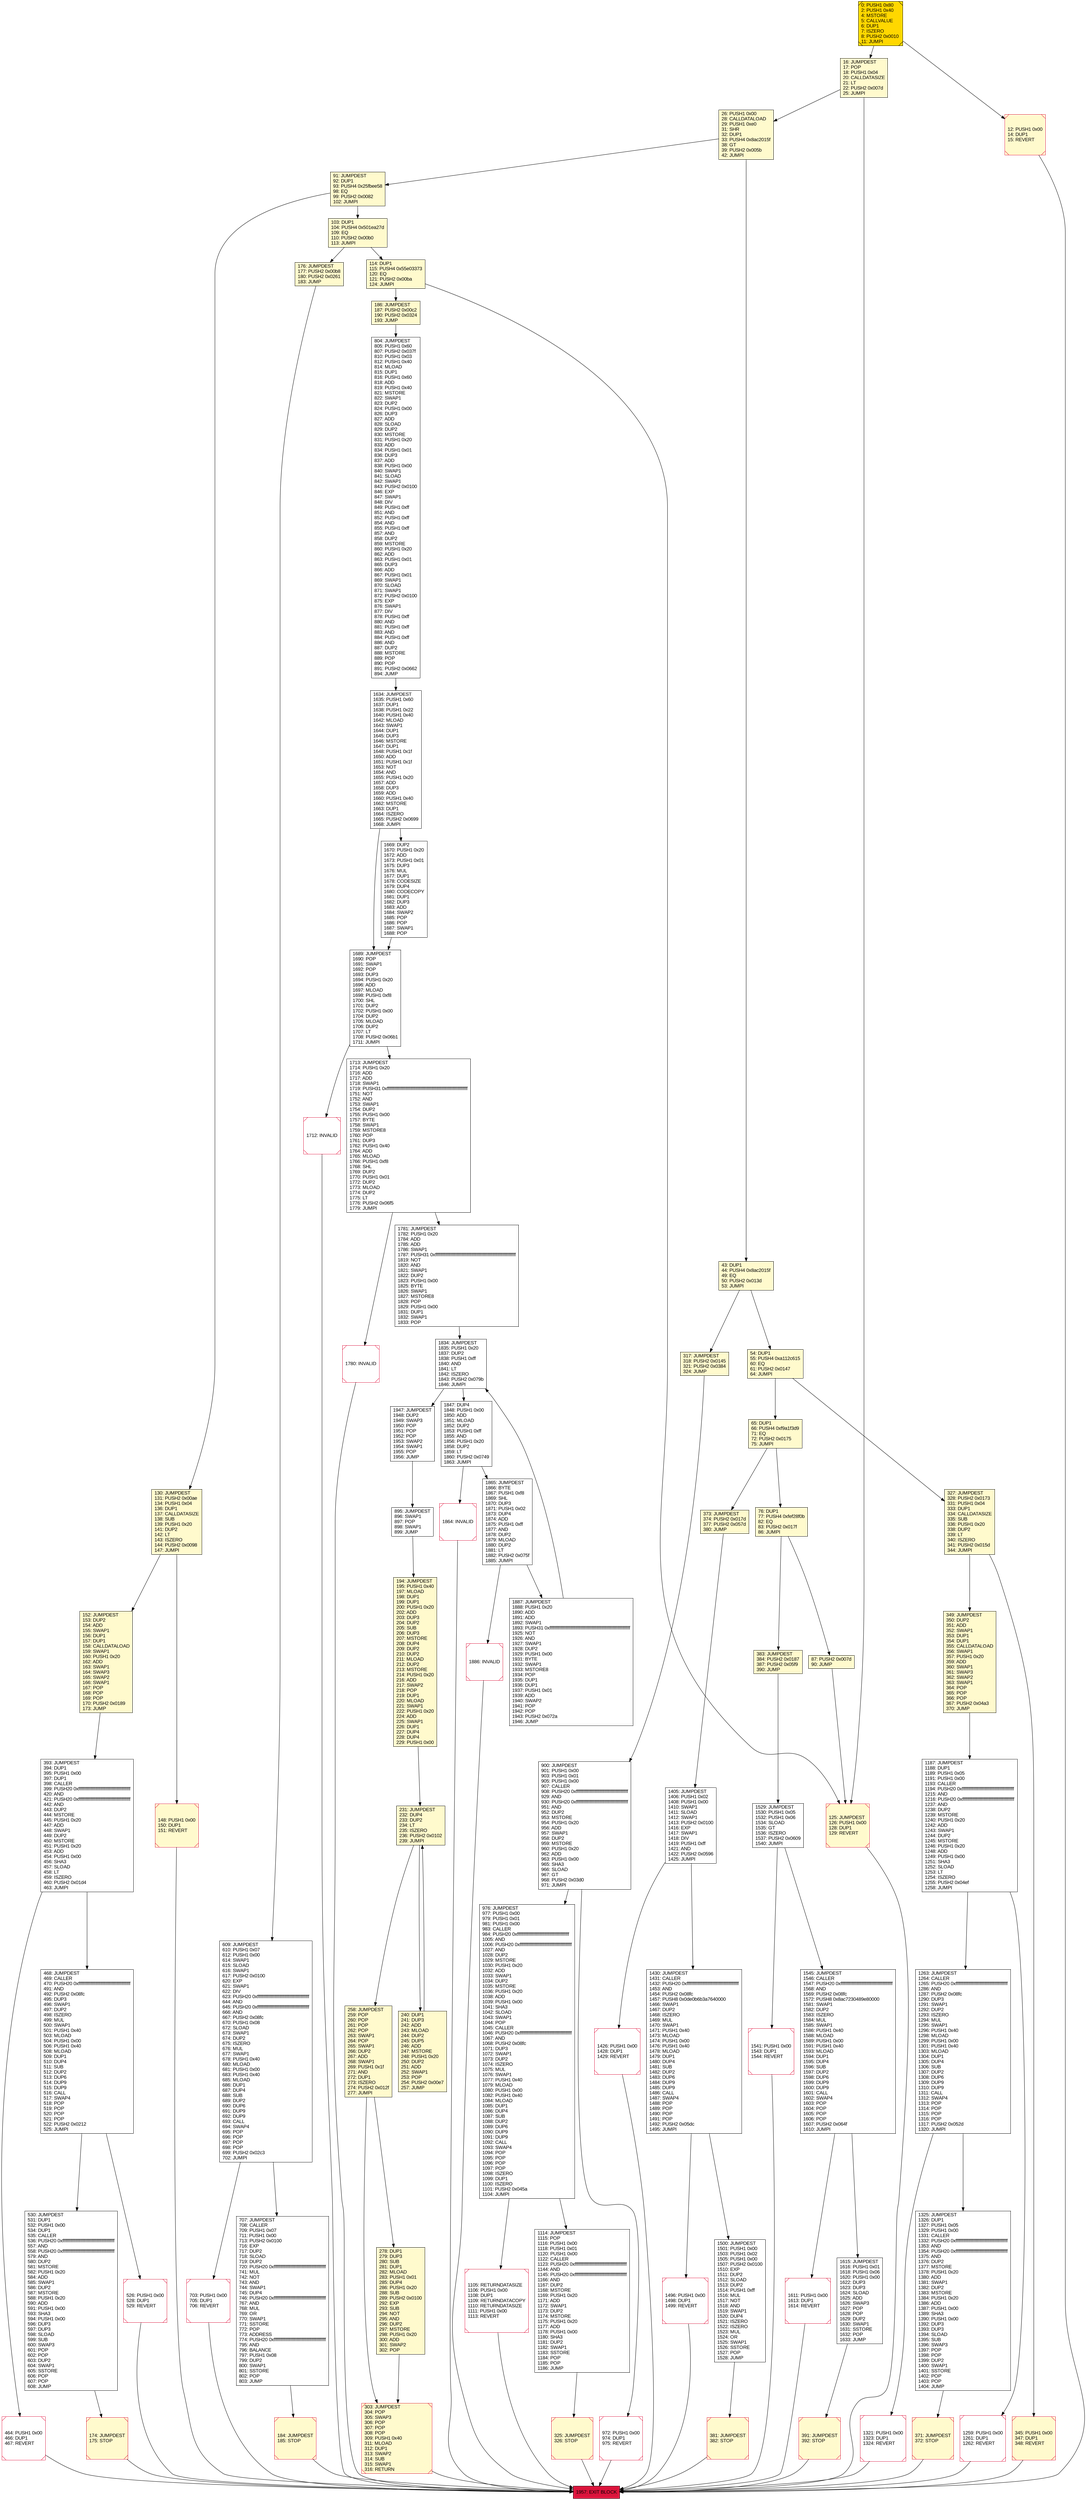 digraph G {
bgcolor=transparent rankdir=UD;
node [shape=box style=filled color=black fillcolor=white fontname=arial fontcolor=black];
186 [label="186: JUMPDEST\l187: PUSH2 0x00c2\l190: PUSH2 0x0324\l193: JUMP\l" fillcolor=lemonchiffon ];
1834 [label="1834: JUMPDEST\l1835: PUSH1 0x20\l1837: DUP2\l1838: PUSH1 0xff\l1840: AND\l1841: LT\l1842: ISZERO\l1843: PUSH2 0x079b\l1846: JUMPI\l" ];
317 [label="317: JUMPDEST\l318: PUSH2 0x0145\l321: PUSH2 0x0384\l324: JUMP\l" fillcolor=lemonchiffon ];
240 [label="240: DUP1\l241: DUP3\l242: ADD\l243: MLOAD\l244: DUP2\l245: DUP5\l246: ADD\l247: MSTORE\l248: PUSH1 0x20\l250: DUP2\l251: ADD\l252: SWAP1\l253: POP\l254: PUSH2 0x00e7\l257: JUMP\l" fillcolor=lemonchiffon ];
87 [label="87: PUSH2 0x007d\l90: JUMP\l" fillcolor=lemonchiffon ];
707 [label="707: JUMPDEST\l708: CALLER\l709: PUSH1 0x07\l711: PUSH1 0x00\l713: PUSH2 0x0100\l716: EXP\l717: DUP2\l718: SLOAD\l719: DUP2\l720: PUSH20 0xffffffffffffffffffffffffffffffffffffffff\l741: MUL\l742: NOT\l743: AND\l744: SWAP1\l745: DUP4\l746: PUSH20 0xffffffffffffffffffffffffffffffffffffffff\l767: AND\l768: MUL\l769: OR\l770: SWAP1\l771: SSTORE\l772: POP\l773: ADDRESS\l774: PUSH20 0xffffffffffffffffffffffffffffffffffffffff\l795: AND\l796: BALANCE\l797: PUSH1 0x08\l799: DUP2\l800: SWAP1\l801: SSTORE\l802: POP\l803: JUMP\l" ];
1321 [label="1321: PUSH1 0x00\l1323: DUP1\l1324: REVERT\l" shape=Msquare color=crimson ];
76 [label="76: DUP1\l77: PUSH4 0xfef28f0b\l82: EQ\l83: PUSH2 0x017f\l86: JUMPI\l" fillcolor=lemonchiffon ];
1712 [label="1712: INVALID\l" shape=Msquare color=crimson ];
1865 [label="1865: JUMPDEST\l1866: BYTE\l1867: PUSH1 0xf8\l1869: SHL\l1870: DUP3\l1871: PUSH1 0x02\l1873: DUP4\l1874: ADD\l1875: PUSH1 0xff\l1877: AND\l1878: DUP2\l1879: MLOAD\l1880: DUP2\l1881: LT\l1882: PUSH2 0x075f\l1885: JUMPI\l" ];
231 [label="231: JUMPDEST\l232: DUP4\l233: DUP2\l234: LT\l235: ISZERO\l236: PUSH2 0x0102\l239: JUMPI\l" fillcolor=lemonchiffon ];
391 [label="391: JUMPDEST\l392: STOP\l" fillcolor=lemonchiffon shape=Msquare color=crimson ];
1713 [label="1713: JUMPDEST\l1714: PUSH1 0x20\l1716: ADD\l1717: ADD\l1718: SWAP1\l1719: PUSH31 0xffffffffffffffffffffffffffffffffffffffffffffffffffffffffffffff\l1751: NOT\l1752: AND\l1753: SWAP1\l1754: DUP2\l1755: PUSH1 0x00\l1757: BYTE\l1758: SWAP1\l1759: MSTORE8\l1760: POP\l1761: DUP3\l1762: PUSH1 0x40\l1764: ADD\l1765: MLOAD\l1766: PUSH1 0xf8\l1768: SHL\l1769: DUP2\l1770: PUSH1 0x01\l1772: DUP2\l1773: MLOAD\l1774: DUP2\l1775: LT\l1776: PUSH2 0x06f5\l1779: JUMPI\l" ];
54 [label="54: DUP1\l55: PUSH4 0xa112c615\l60: EQ\l61: PUSH2 0x0147\l64: JUMPI\l" fillcolor=lemonchiffon ];
0 [label="0: PUSH1 0x80\l2: PUSH1 0x40\l4: MSTORE\l5: CALLVALUE\l6: DUP1\l7: ISZERO\l8: PUSH2 0x0010\l11: JUMPI\l" fillcolor=lemonchiffon shape=Msquare fillcolor=gold ];
530 [label="530: JUMPDEST\l531: DUP1\l532: PUSH1 0x00\l534: DUP1\l535: CALLER\l536: PUSH20 0xffffffffffffffffffffffffffffffffffffffff\l557: AND\l558: PUSH20 0xffffffffffffffffffffffffffffffffffffffff\l579: AND\l580: DUP2\l581: MSTORE\l582: PUSH1 0x20\l584: ADD\l585: SWAP1\l586: DUP2\l587: MSTORE\l588: PUSH1 0x20\l590: ADD\l591: PUSH1 0x00\l593: SHA3\l594: PUSH1 0x00\l596: DUP3\l597: DUP3\l598: SLOAD\l599: SUB\l600: SWAP3\l601: POP\l602: POP\l603: DUP2\l604: SWAP1\l605: SSTORE\l606: POP\l607: POP\l608: JUMP\l" ];
1615 [label="1615: JUMPDEST\l1616: PUSH1 0x01\l1618: PUSH1 0x06\l1620: PUSH1 0x00\l1622: DUP3\l1623: DUP3\l1624: SLOAD\l1625: ADD\l1626: SWAP3\l1627: POP\l1628: POP\l1629: DUP2\l1630: SWAP1\l1631: SSTORE\l1632: POP\l1633: JUMP\l" ];
278 [label="278: DUP1\l279: DUP3\l280: SUB\l281: DUP1\l282: MLOAD\l283: PUSH1 0x01\l285: DUP4\l286: PUSH1 0x20\l288: SUB\l289: PUSH2 0x0100\l292: EXP\l293: SUB\l294: NOT\l295: AND\l296: DUP2\l297: MSTORE\l298: PUSH1 0x20\l300: ADD\l301: SWAP2\l302: POP\l" fillcolor=lemonchiffon ];
114 [label="114: DUP1\l115: PUSH4 0x55e03373\l120: EQ\l121: PUSH2 0x00ba\l124: JUMPI\l" fillcolor=lemonchiffon ];
703 [label="703: PUSH1 0x00\l705: DUP1\l706: REVERT\l" shape=Msquare color=crimson ];
152 [label="152: JUMPDEST\l153: DUP2\l154: ADD\l155: SWAP1\l156: DUP1\l157: DUP1\l158: CALLDATALOAD\l159: SWAP1\l160: PUSH1 0x20\l162: ADD\l163: SWAP1\l164: SWAP3\l165: SWAP2\l166: SWAP1\l167: POP\l168: POP\l169: POP\l170: PUSH2 0x0189\l173: JUMP\l" fillcolor=lemonchiffon ];
16 [label="16: JUMPDEST\l17: POP\l18: PUSH1 0x04\l20: CALLDATASIZE\l21: LT\l22: PUSH2 0x007d\l25: JUMPI\l" fillcolor=lemonchiffon ];
91 [label="91: JUMPDEST\l92: DUP1\l93: PUSH4 0x25fbee58\l98: EQ\l99: PUSH2 0x0082\l102: JUMPI\l" fillcolor=lemonchiffon ];
1541 [label="1541: PUSH1 0x00\l1543: DUP1\l1544: REVERT\l" shape=Msquare color=crimson ];
1669 [label="1669: DUP2\l1670: PUSH1 0x20\l1672: ADD\l1673: PUSH1 0x01\l1675: DUP3\l1676: MUL\l1677: DUP1\l1678: CODESIZE\l1679: DUP4\l1680: CODECOPY\l1681: DUP1\l1682: DUP3\l1683: ADD\l1684: SWAP2\l1685: POP\l1686: POP\l1687: SWAP1\l1688: POP\l" ];
1957 [label="1957: EXIT BLOCK\l" fillcolor=crimson ];
468 [label="468: JUMPDEST\l469: CALLER\l470: PUSH20 0xffffffffffffffffffffffffffffffffffffffff\l491: AND\l492: PUSH2 0x08fc\l495: DUP3\l496: SWAP1\l497: DUP2\l498: ISZERO\l499: MUL\l500: SWAP1\l501: PUSH1 0x40\l503: MLOAD\l504: PUSH1 0x00\l506: PUSH1 0x40\l508: MLOAD\l509: DUP1\l510: DUP4\l511: SUB\l512: DUP2\l513: DUP6\l514: DUP9\l515: DUP9\l516: CALL\l517: SWAP4\l518: POP\l519: POP\l520: POP\l521: POP\l522: PUSH2 0x0212\l525: JUMPI\l" ];
1634 [label="1634: JUMPDEST\l1635: PUSH1 0x60\l1637: DUP1\l1638: PUSH1 0x22\l1640: PUSH1 0x40\l1642: MLOAD\l1643: SWAP1\l1644: DUP1\l1645: DUP3\l1646: MSTORE\l1647: DUP1\l1648: PUSH1 0x1f\l1650: ADD\l1651: PUSH1 0x1f\l1653: NOT\l1654: AND\l1655: PUSH1 0x20\l1657: ADD\l1658: DUP3\l1659: ADD\l1660: PUSH1 0x40\l1662: MSTORE\l1663: DUP1\l1664: ISZERO\l1665: PUSH2 0x0699\l1668: JUMPI\l" ];
184 [label="184: JUMPDEST\l185: STOP\l" fillcolor=lemonchiffon shape=Msquare color=crimson ];
895 [label="895: JUMPDEST\l896: SWAP1\l897: POP\l898: SWAP1\l899: JUMP\l" ];
12 [label="12: PUSH1 0x00\l14: DUP1\l15: REVERT\l" fillcolor=lemonchiffon shape=Msquare color=crimson ];
1689 [label="1689: JUMPDEST\l1690: POP\l1691: SWAP1\l1692: POP\l1693: DUP3\l1694: PUSH1 0x20\l1696: ADD\l1697: MLOAD\l1698: PUSH1 0xf8\l1700: SHL\l1701: DUP2\l1702: PUSH1 0x00\l1704: DUP2\l1705: MLOAD\l1706: DUP2\l1707: LT\l1708: PUSH2 0x06b1\l1711: JUMPI\l" ];
526 [label="526: PUSH1 0x00\l528: DUP1\l529: REVERT\l" shape=Msquare color=crimson ];
1430 [label="1430: JUMPDEST\l1431: CALLER\l1432: PUSH20 0xffffffffffffffffffffffffffffffffffffffff\l1453: AND\l1454: PUSH2 0x08fc\l1457: PUSH8 0x0de0b6b3a7640000\l1466: SWAP1\l1467: DUP2\l1468: ISZERO\l1469: MUL\l1470: SWAP1\l1471: PUSH1 0x40\l1473: MLOAD\l1474: PUSH1 0x00\l1476: PUSH1 0x40\l1478: MLOAD\l1479: DUP1\l1480: DUP4\l1481: SUB\l1482: DUP2\l1483: DUP6\l1484: DUP9\l1485: DUP9\l1486: CALL\l1487: SWAP4\l1488: POP\l1489: POP\l1490: POP\l1491: POP\l1492: PUSH2 0x05dc\l1495: JUMPI\l" ];
327 [label="327: JUMPDEST\l328: PUSH2 0x0173\l331: PUSH1 0x04\l333: DUP1\l334: CALLDATASIZE\l335: SUB\l336: PUSH1 0x20\l338: DUP2\l339: LT\l340: ISZERO\l341: PUSH2 0x015d\l344: JUMPI\l" fillcolor=lemonchiffon ];
26 [label="26: PUSH1 0x00\l28: CALLDATALOAD\l29: PUSH1 0xe0\l31: SHR\l32: DUP1\l33: PUSH4 0x8ac2015f\l38: GT\l39: PUSH2 0x005b\l42: JUMPI\l" fillcolor=lemonchiffon ];
393 [label="393: JUMPDEST\l394: DUP1\l395: PUSH1 0x00\l397: DUP1\l398: CALLER\l399: PUSH20 0xffffffffffffffffffffffffffffffffffffffff\l420: AND\l421: PUSH20 0xffffffffffffffffffffffffffffffffffffffff\l442: AND\l443: DUP2\l444: MSTORE\l445: PUSH1 0x20\l447: ADD\l448: SWAP1\l449: DUP2\l450: MSTORE\l451: PUSH1 0x20\l453: ADD\l454: PUSH1 0x00\l456: SHA3\l457: SLOAD\l458: LT\l459: ISZERO\l460: PUSH2 0x01d4\l463: JUMPI\l" ];
1545 [label="1545: JUMPDEST\l1546: CALLER\l1547: PUSH20 0xffffffffffffffffffffffffffffffffffffffff\l1568: AND\l1569: PUSH2 0x08fc\l1572: PUSH8 0x8ac7230489e80000\l1581: SWAP1\l1582: DUP2\l1583: ISZERO\l1584: MUL\l1585: SWAP1\l1586: PUSH1 0x40\l1588: MLOAD\l1589: PUSH1 0x00\l1591: PUSH1 0x40\l1593: MLOAD\l1594: DUP1\l1595: DUP4\l1596: SUB\l1597: DUP2\l1598: DUP6\l1599: DUP9\l1600: DUP9\l1601: CALL\l1602: SWAP4\l1603: POP\l1604: POP\l1605: POP\l1606: POP\l1607: PUSH2 0x064f\l1610: JUMPI\l" ];
1426 [label="1426: PUSH1 0x00\l1428: DUP1\l1429: REVERT\l" shape=Msquare color=crimson ];
130 [label="130: JUMPDEST\l131: PUSH2 0x00ae\l134: PUSH1 0x04\l136: DUP1\l137: CALLDATASIZE\l138: SUB\l139: PUSH1 0x20\l141: DUP2\l142: LT\l143: ISZERO\l144: PUSH2 0x0098\l147: JUMPI\l" fillcolor=lemonchiffon ];
148 [label="148: PUSH1 0x00\l150: DUP1\l151: REVERT\l" fillcolor=lemonchiffon shape=Msquare color=crimson ];
303 [label="303: JUMPDEST\l304: POP\l305: SWAP3\l306: POP\l307: POP\l308: POP\l309: PUSH1 0x40\l311: MLOAD\l312: DUP1\l313: SWAP2\l314: SUB\l315: SWAP1\l316: RETURN\l" fillcolor=lemonchiffon shape=Msquare color=crimson ];
174 [label="174: JUMPDEST\l175: STOP\l" fillcolor=lemonchiffon shape=Msquare color=crimson ];
1405 [label="1405: JUMPDEST\l1406: PUSH1 0x02\l1408: PUSH1 0x00\l1410: SWAP1\l1411: SLOAD\l1412: SWAP1\l1413: PUSH2 0x0100\l1416: EXP\l1417: SWAP1\l1418: DIV\l1419: PUSH1 0xff\l1421: AND\l1422: PUSH2 0x0596\l1425: JUMPI\l" ];
1847 [label="1847: DUP4\l1848: PUSH1 0x00\l1850: ADD\l1851: MLOAD\l1852: DUP2\l1853: PUSH1 0xff\l1855: AND\l1856: PUSH1 0x20\l1858: DUP2\l1859: LT\l1860: PUSH2 0x0749\l1863: JUMPI\l" ];
65 [label="65: DUP1\l66: PUSH4 0xf9a1f3d9\l71: EQ\l72: PUSH2 0x0175\l75: JUMPI\l" fillcolor=lemonchiffon ];
1529 [label="1529: JUMPDEST\l1530: PUSH1 0x05\l1532: PUSH1 0x06\l1534: SLOAD\l1535: GT\l1536: ISZERO\l1537: PUSH2 0x0609\l1540: JUMPI\l" ];
1263 [label="1263: JUMPDEST\l1264: CALLER\l1265: PUSH20 0xffffffffffffffffffffffffffffffffffffffff\l1286: AND\l1287: PUSH2 0x08fc\l1290: DUP3\l1291: SWAP1\l1292: DUP2\l1293: ISZERO\l1294: MUL\l1295: SWAP1\l1296: PUSH1 0x40\l1298: MLOAD\l1299: PUSH1 0x00\l1301: PUSH1 0x40\l1303: MLOAD\l1304: DUP1\l1305: DUP4\l1306: SUB\l1307: DUP2\l1308: DUP6\l1309: DUP9\l1310: DUP9\l1311: CALL\l1312: SWAP4\l1313: POP\l1314: POP\l1315: POP\l1316: POP\l1317: PUSH2 0x052d\l1320: JUMPI\l" ];
1887 [label="1887: JUMPDEST\l1888: PUSH1 0x20\l1890: ADD\l1891: ADD\l1892: SWAP1\l1893: PUSH31 0xffffffffffffffffffffffffffffffffffffffffffffffffffffffffffffff\l1925: NOT\l1926: AND\l1927: SWAP1\l1928: DUP2\l1929: PUSH1 0x00\l1931: BYTE\l1932: SWAP1\l1933: MSTORE8\l1934: POP\l1935: DUP1\l1936: DUP1\l1937: PUSH1 0x01\l1939: ADD\l1940: SWAP2\l1941: POP\l1942: POP\l1943: PUSH2 0x072a\l1946: JUMP\l" ];
609 [label="609: JUMPDEST\l610: PUSH1 0x07\l612: PUSH1 0x00\l614: SWAP1\l615: SLOAD\l616: SWAP1\l617: PUSH2 0x0100\l620: EXP\l621: SWAP1\l622: DIV\l623: PUSH20 0xffffffffffffffffffffffffffffffffffffffff\l644: AND\l645: PUSH20 0xffffffffffffffffffffffffffffffffffffffff\l666: AND\l667: PUSH2 0x08fc\l670: PUSH1 0x08\l672: SLOAD\l673: SWAP1\l674: DUP2\l675: ISZERO\l676: MUL\l677: SWAP1\l678: PUSH1 0x40\l680: MLOAD\l681: PUSH1 0x00\l683: PUSH1 0x40\l685: MLOAD\l686: DUP1\l687: DUP4\l688: SUB\l689: DUP2\l690: DUP6\l691: DUP9\l692: DUP9\l693: CALL\l694: SWAP4\l695: POP\l696: POP\l697: POP\l698: POP\l699: PUSH2 0x02c3\l702: JUMPI\l" ];
804 [label="804: JUMPDEST\l805: PUSH1 0x60\l807: PUSH2 0x037f\l810: PUSH1 0x03\l812: PUSH1 0x40\l814: MLOAD\l815: DUP1\l816: PUSH1 0x60\l818: ADD\l819: PUSH1 0x40\l821: MSTORE\l822: SWAP1\l823: DUP2\l824: PUSH1 0x00\l826: DUP3\l827: ADD\l828: SLOAD\l829: DUP2\l830: MSTORE\l831: PUSH1 0x20\l833: ADD\l834: PUSH1 0x01\l836: DUP3\l837: ADD\l838: PUSH1 0x00\l840: SWAP1\l841: SLOAD\l842: SWAP1\l843: PUSH2 0x0100\l846: EXP\l847: SWAP1\l848: DIV\l849: PUSH1 0xff\l851: AND\l852: PUSH1 0xff\l854: AND\l855: PUSH1 0xff\l857: AND\l858: DUP2\l859: MSTORE\l860: PUSH1 0x20\l862: ADD\l863: PUSH1 0x01\l865: DUP3\l866: ADD\l867: PUSH1 0x01\l869: SWAP1\l870: SLOAD\l871: SWAP1\l872: PUSH2 0x0100\l875: EXP\l876: SWAP1\l877: DIV\l878: PUSH1 0xff\l880: AND\l881: PUSH1 0xff\l883: AND\l884: PUSH1 0xff\l886: AND\l887: DUP2\l888: MSTORE\l889: POP\l890: POP\l891: PUSH2 0x0662\l894: JUMP\l" ];
1105 [label="1105: RETURNDATASIZE\l1106: PUSH1 0x00\l1108: DUP1\l1109: RETURNDATACOPY\l1110: RETURNDATASIZE\l1111: PUSH1 0x00\l1113: REVERT\l" shape=Msquare color=crimson ];
1259 [label="1259: PUSH1 0x00\l1261: DUP1\l1262: REVERT\l" shape=Msquare color=crimson ];
1780 [label="1780: INVALID\l" shape=Msquare color=crimson ];
43 [label="43: DUP1\l44: PUSH4 0x8ac2015f\l49: EQ\l50: PUSH2 0x013d\l53: JUMPI\l" fillcolor=lemonchiffon ];
1114 [label="1114: JUMPDEST\l1115: POP\l1116: PUSH1 0x00\l1118: PUSH1 0x01\l1120: PUSH1 0x00\l1122: CALLER\l1123: PUSH20 0xffffffffffffffffffffffffffffffffffffffff\l1144: AND\l1145: PUSH20 0xffffffffffffffffffffffffffffffffffffffff\l1166: AND\l1167: DUP2\l1168: MSTORE\l1169: PUSH1 0x20\l1171: ADD\l1172: SWAP1\l1173: DUP2\l1174: MSTORE\l1175: PUSH1 0x20\l1177: ADD\l1178: PUSH1 0x00\l1180: SHA3\l1181: DUP2\l1182: SWAP1\l1183: SSTORE\l1184: POP\l1185: POP\l1186: JUMP\l" ];
325 [label="325: JUMPDEST\l326: STOP\l" fillcolor=lemonchiffon shape=Msquare color=crimson ];
373 [label="373: JUMPDEST\l374: PUSH2 0x017d\l377: PUSH2 0x057d\l380: JUMP\l" fillcolor=lemonchiffon ];
1187 [label="1187: JUMPDEST\l1188: DUP1\l1189: PUSH1 0x05\l1191: PUSH1 0x00\l1193: CALLER\l1194: PUSH20 0xffffffffffffffffffffffffffffffffffffffff\l1215: AND\l1216: PUSH20 0xffffffffffffffffffffffffffffffffffffffff\l1237: AND\l1238: DUP2\l1239: MSTORE\l1240: PUSH1 0x20\l1242: ADD\l1243: SWAP1\l1244: DUP2\l1245: MSTORE\l1246: PUSH1 0x20\l1248: ADD\l1249: PUSH1 0x00\l1251: SHA3\l1252: SLOAD\l1253: LT\l1254: ISZERO\l1255: PUSH2 0x04ef\l1258: JUMPI\l" ];
176 [label="176: JUMPDEST\l177: PUSH2 0x00b8\l180: PUSH2 0x0261\l183: JUMP\l" fillcolor=lemonchiffon ];
1947 [label="1947: JUMPDEST\l1948: DUP2\l1949: SWAP3\l1950: POP\l1951: POP\l1952: POP\l1953: SWAP2\l1954: SWAP1\l1955: POP\l1956: JUMP\l" ];
1886 [label="1886: INVALID\l" shape=Msquare color=crimson ];
258 [label="258: JUMPDEST\l259: POP\l260: POP\l261: POP\l262: POP\l263: SWAP1\l264: POP\l265: SWAP1\l266: DUP2\l267: ADD\l268: SWAP1\l269: PUSH1 0x1f\l271: AND\l272: DUP1\l273: ISZERO\l274: PUSH2 0x012f\l277: JUMPI\l" fillcolor=lemonchiffon ];
1325 [label="1325: JUMPDEST\l1326: DUP1\l1327: PUSH1 0x05\l1329: PUSH1 0x00\l1331: CALLER\l1332: PUSH20 0xffffffffffffffffffffffffffffffffffffffff\l1353: AND\l1354: PUSH20 0xffffffffffffffffffffffffffffffffffffffff\l1375: AND\l1376: DUP2\l1377: MSTORE\l1378: PUSH1 0x20\l1380: ADD\l1381: SWAP1\l1382: DUP2\l1383: MSTORE\l1384: PUSH1 0x20\l1386: ADD\l1387: PUSH1 0x00\l1389: SHA3\l1390: PUSH1 0x00\l1392: DUP3\l1393: DUP3\l1394: SLOAD\l1395: SUB\l1396: SWAP3\l1397: POP\l1398: POP\l1399: DUP2\l1400: SWAP1\l1401: SSTORE\l1402: POP\l1403: POP\l1404: JUMP\l" ];
371 [label="371: JUMPDEST\l372: STOP\l" fillcolor=lemonchiffon shape=Msquare color=crimson ];
1781 [label="1781: JUMPDEST\l1782: PUSH1 0x20\l1784: ADD\l1785: ADD\l1786: SWAP1\l1787: PUSH31 0xffffffffffffffffffffffffffffffffffffffffffffffffffffffffffffff\l1819: NOT\l1820: AND\l1821: SWAP1\l1822: DUP2\l1823: PUSH1 0x00\l1825: BYTE\l1826: SWAP1\l1827: MSTORE8\l1828: POP\l1829: PUSH1 0x00\l1831: DUP1\l1832: SWAP1\l1833: POP\l" ];
381 [label="381: JUMPDEST\l382: STOP\l" fillcolor=lemonchiffon shape=Msquare color=crimson ];
1611 [label="1611: PUSH1 0x00\l1613: DUP1\l1614: REVERT\l" shape=Msquare color=crimson ];
349 [label="349: JUMPDEST\l350: DUP2\l351: ADD\l352: SWAP1\l353: DUP1\l354: DUP1\l355: CALLDATALOAD\l356: SWAP1\l357: PUSH1 0x20\l359: ADD\l360: SWAP1\l361: SWAP3\l362: SWAP2\l363: SWAP1\l364: POP\l365: POP\l366: POP\l367: PUSH2 0x04a3\l370: JUMP\l" fillcolor=lemonchiffon ];
972 [label="972: PUSH1 0x00\l974: DUP1\l975: REVERT\l" shape=Msquare color=crimson ];
464 [label="464: PUSH1 0x00\l466: DUP1\l467: REVERT\l" shape=Msquare color=crimson ];
194 [label="194: JUMPDEST\l195: PUSH1 0x40\l197: MLOAD\l198: DUP1\l199: DUP1\l200: PUSH1 0x20\l202: ADD\l203: DUP3\l204: DUP2\l205: SUB\l206: DUP3\l207: MSTORE\l208: DUP4\l209: DUP2\l210: DUP2\l211: MLOAD\l212: DUP2\l213: MSTORE\l214: PUSH1 0x20\l216: ADD\l217: SWAP2\l218: POP\l219: DUP1\l220: MLOAD\l221: SWAP1\l222: PUSH1 0x20\l224: ADD\l225: SWAP1\l226: DUP1\l227: DUP4\l228: DUP4\l229: PUSH1 0x00\l" fillcolor=lemonchiffon ];
1864 [label="1864: INVALID\l" shape=Msquare color=crimson ];
125 [label="125: JUMPDEST\l126: PUSH1 0x00\l128: DUP1\l129: REVERT\l" fillcolor=lemonchiffon shape=Msquare color=crimson ];
383 [label="383: JUMPDEST\l384: PUSH2 0x0187\l387: PUSH2 0x05f9\l390: JUMP\l" fillcolor=lemonchiffon ];
345 [label="345: PUSH1 0x00\l347: DUP1\l348: REVERT\l" fillcolor=lemonchiffon shape=Msquare color=crimson ];
976 [label="976: JUMPDEST\l977: PUSH1 0x00\l979: PUSH1 0x01\l981: PUSH1 0x00\l983: CALLER\l984: PUSH20 0xffffffffffffffffffffffffffffffffffffffff\l1005: AND\l1006: PUSH20 0xffffffffffffffffffffffffffffffffffffffff\l1027: AND\l1028: DUP2\l1029: MSTORE\l1030: PUSH1 0x20\l1032: ADD\l1033: SWAP1\l1034: DUP2\l1035: MSTORE\l1036: PUSH1 0x20\l1038: ADD\l1039: PUSH1 0x00\l1041: SHA3\l1042: SLOAD\l1043: SWAP1\l1044: POP\l1045: CALLER\l1046: PUSH20 0xffffffffffffffffffffffffffffffffffffffff\l1067: AND\l1068: PUSH2 0x08fc\l1071: DUP3\l1072: SWAP1\l1073: DUP2\l1074: ISZERO\l1075: MUL\l1076: SWAP1\l1077: PUSH1 0x40\l1079: MLOAD\l1080: PUSH1 0x00\l1082: PUSH1 0x40\l1084: MLOAD\l1085: DUP1\l1086: DUP4\l1087: SUB\l1088: DUP2\l1089: DUP6\l1090: DUP9\l1091: DUP9\l1092: CALL\l1093: SWAP4\l1094: POP\l1095: POP\l1096: POP\l1097: POP\l1098: ISZERO\l1099: DUP1\l1100: ISZERO\l1101: PUSH2 0x045a\l1104: JUMPI\l" ];
103 [label="103: DUP1\l104: PUSH4 0x501ea27d\l109: EQ\l110: PUSH2 0x00b0\l113: JUMPI\l" fillcolor=lemonchiffon ];
1496 [label="1496: PUSH1 0x00\l1498: DUP1\l1499: REVERT\l" shape=Msquare color=crimson ];
900 [label="900: JUMPDEST\l901: PUSH1 0x00\l903: PUSH1 0x01\l905: PUSH1 0x00\l907: CALLER\l908: PUSH20 0xffffffffffffffffffffffffffffffffffffffff\l929: AND\l930: PUSH20 0xffffffffffffffffffffffffffffffffffffffff\l951: AND\l952: DUP2\l953: MSTORE\l954: PUSH1 0x20\l956: ADD\l957: SWAP1\l958: DUP2\l959: MSTORE\l960: PUSH1 0x20\l962: ADD\l963: PUSH1 0x00\l965: SHA3\l966: SLOAD\l967: GT\l968: PUSH2 0x03d0\l971: JUMPI\l" ];
1500 [label="1500: JUMPDEST\l1501: PUSH1 0x00\l1503: PUSH1 0x02\l1505: PUSH1 0x00\l1507: PUSH2 0x0100\l1510: EXP\l1511: DUP2\l1512: SLOAD\l1513: DUP2\l1514: PUSH1 0xff\l1516: MUL\l1517: NOT\l1518: AND\l1519: SWAP1\l1520: DUP4\l1521: ISZERO\l1522: ISZERO\l1523: MUL\l1524: OR\l1525: SWAP1\l1526: SSTORE\l1527: POP\l1528: JUMP\l" ];
1541 -> 1957;
1634 -> 1669;
12 -> 1957;
1669 -> 1689;
526 -> 1957;
1634 -> 1689;
303 -> 1957;
1187 -> 1263;
152 -> 393;
130 -> 152;
1500 -> 381;
91 -> 130;
114 -> 186;
1114 -> 325;
707 -> 184;
176 -> 609;
1321 -> 1957;
1545 -> 1615;
976 -> 1105;
609 -> 707;
371 -> 1957;
1886 -> 1957;
1887 -> 1834;
186 -> 804;
65 -> 76;
381 -> 1957;
43 -> 317;
1263 -> 1321;
1611 -> 1957;
1864 -> 1957;
258 -> 303;
43 -> 54;
1847 -> 1865;
1430 -> 1496;
609 -> 703;
1545 -> 1611;
91 -> 103;
327 -> 349;
1713 -> 1780;
345 -> 1957;
895 -> 194;
1529 -> 1541;
1834 -> 1947;
114 -> 125;
1405 -> 1430;
231 -> 258;
1405 -> 1426;
325 -> 1957;
1529 -> 1545;
76 -> 383;
317 -> 900;
1713 -> 1781;
130 -> 148;
900 -> 976;
1325 -> 371;
184 -> 1957;
468 -> 526;
76 -> 87;
1615 -> 391;
148 -> 1957;
231 -> 240;
240 -> 231;
16 -> 26;
26 -> 91;
65 -> 373;
373 -> 1405;
1426 -> 1957;
393 -> 468;
900 -> 972;
103 -> 176;
174 -> 1957;
1187 -> 1259;
530 -> 174;
1689 -> 1712;
1263 -> 1325;
54 -> 327;
278 -> 303;
1712 -> 1957;
1847 -> 1864;
0 -> 12;
391 -> 1957;
976 -> 1114;
349 -> 1187;
0 -> 16;
1689 -> 1713;
703 -> 1957;
383 -> 1529;
468 -> 530;
393 -> 464;
1834 -> 1847;
327 -> 345;
972 -> 1957;
1947 -> 895;
1430 -> 1500;
464 -> 1957;
1865 -> 1887;
16 -> 125;
1496 -> 1957;
125 -> 1957;
54 -> 65;
194 -> 231;
103 -> 114;
1781 -> 1834;
804 -> 1634;
1780 -> 1957;
1105 -> 1957;
1259 -> 1957;
1865 -> 1886;
26 -> 43;
87 -> 125;
258 -> 278;
}